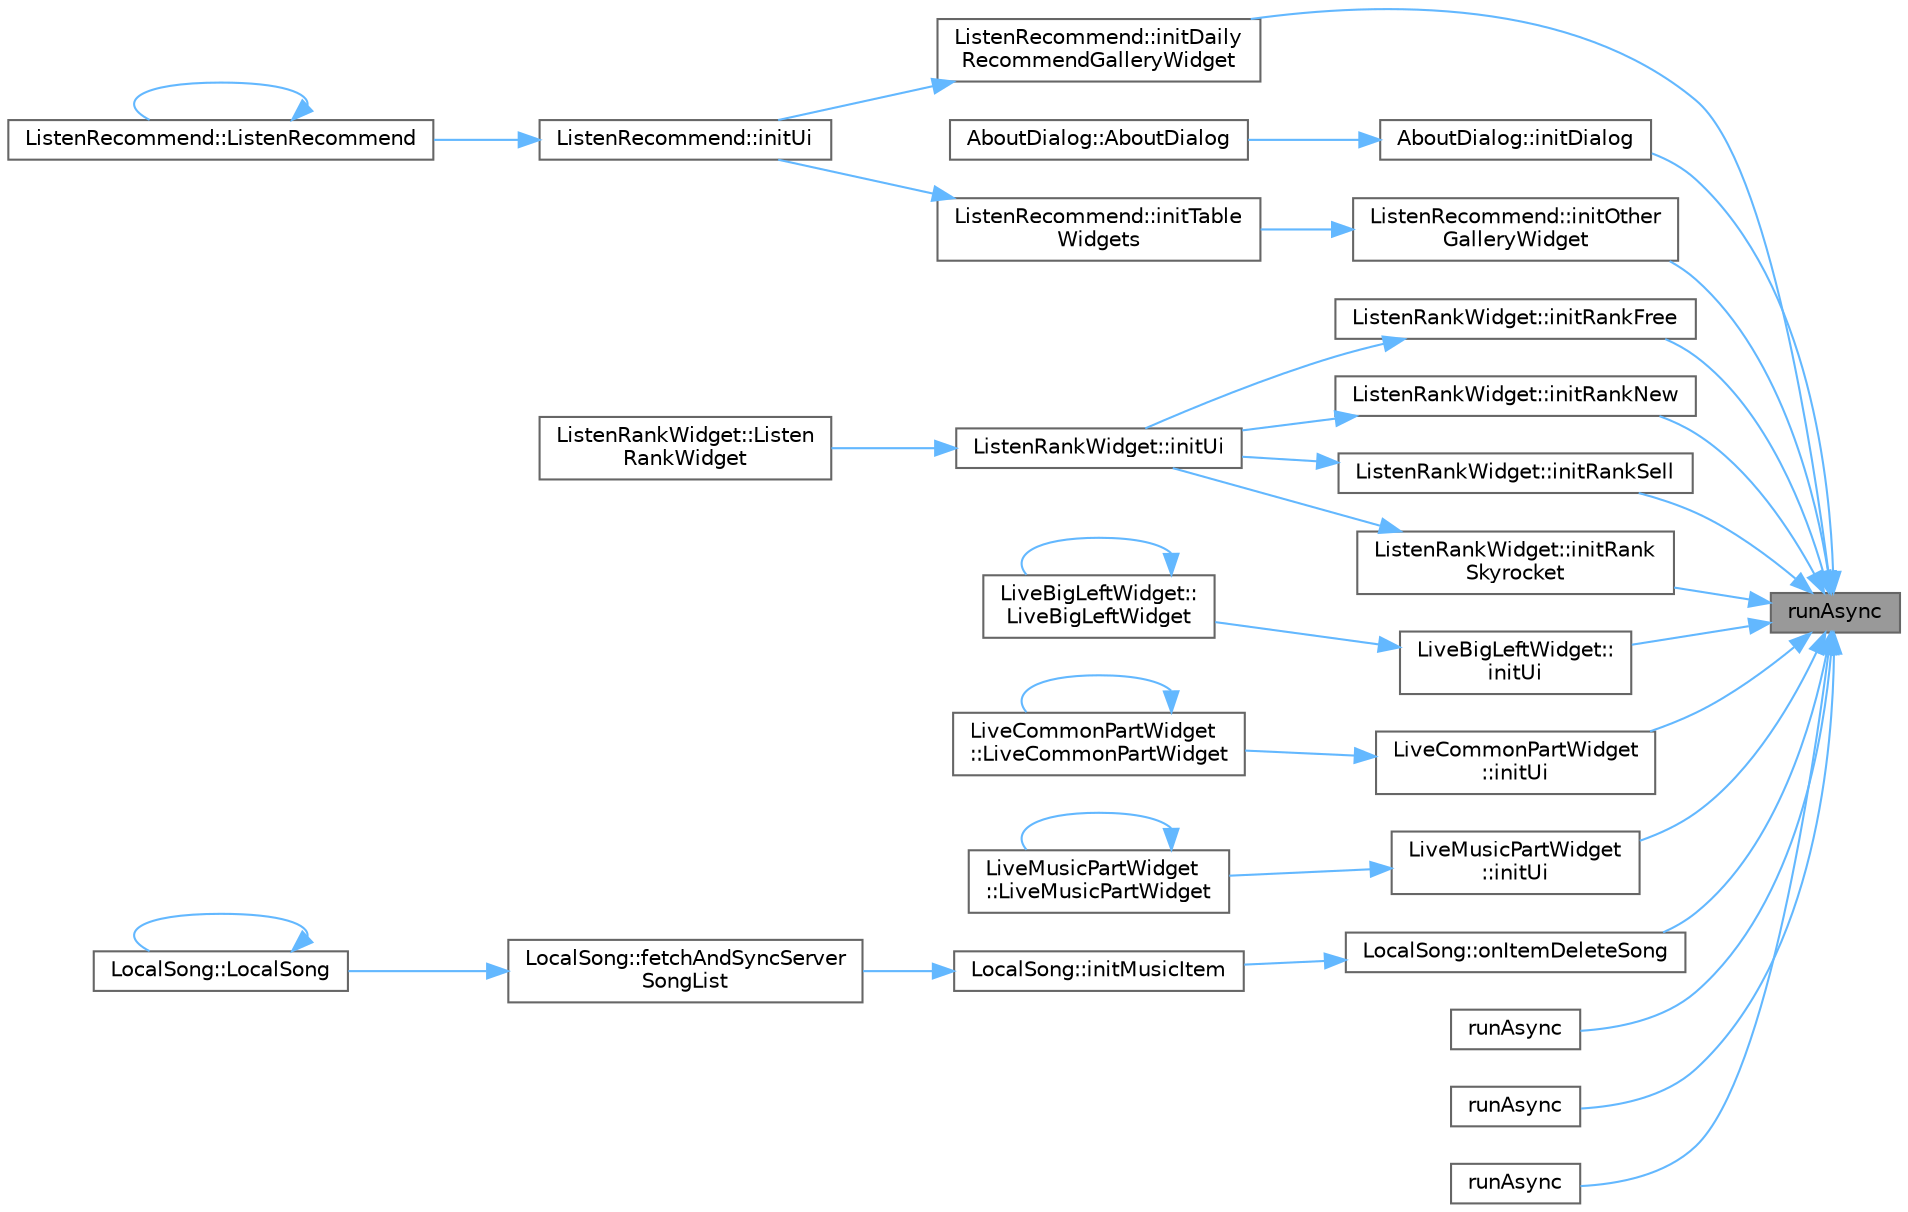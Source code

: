 digraph "runAsync"
{
 // LATEX_PDF_SIZE
  bgcolor="transparent";
  edge [fontname=Helvetica,fontsize=10,labelfontname=Helvetica,labelfontsize=10];
  node [fontname=Helvetica,fontsize=10,shape=box,height=0.2,width=0.4];
  rankdir="RL";
  Node1 [id="Node000001",label="runAsync",height=0.2,width=0.4,color="gray40", fillcolor="grey60", style="filled", fontcolor="black",tooltip="runAsync类似于 std::thread和std::invoke 函数参数可以是成员函数 操作符 可以是 lambda表达式 QFutureInterface<ResultType>&作为第一个参..."];
  Node1 -> Node2 [id="edge1_Node000001_Node000002",dir="back",color="steelblue1",style="solid",tooltip=" "];
  Node2 [id="Node000002",label="ListenRecommend::initDaily\lRecommendGalleryWidget",height=0.2,width=0.4,color="grey40", fillcolor="white", style="filled",URL="$class_listen_recommend.html#a72f993c574c50f5f5787728feedc9577",tooltip="初始化每日推荐画廊"];
  Node2 -> Node3 [id="edge2_Node000002_Node000003",dir="back",color="steelblue1",style="solid",tooltip=" "];
  Node3 [id="Node000003",label="ListenRecommend::initUi",height=0.2,width=0.4,color="grey40", fillcolor="white", style="filled",URL="$class_listen_recommend.html#afba6e95967cc3eb25fd518f7bde6ec04",tooltip="初始化界面"];
  Node3 -> Node4 [id="edge3_Node000003_Node000004",dir="back",color="steelblue1",style="solid",tooltip=" "];
  Node4 [id="Node000004",label="ListenRecommend::ListenRecommend",height=0.2,width=0.4,color="grey40", fillcolor="white", style="filled",URL="$class_listen_recommend.html#a921db3540ce943917c8fffc98a9df10f",tooltip="构造函数，初始化推荐界面"];
  Node4 -> Node4 [id="edge4_Node000004_Node000004",dir="back",color="steelblue1",style="solid",tooltip=" "];
  Node1 -> Node5 [id="edge5_Node000001_Node000005",dir="back",color="steelblue1",style="solid",tooltip=" "];
  Node5 [id="Node000005",label="AboutDialog::initDialog",height=0.2,width=0.4,color="grey40", fillcolor="white", style="filled",URL="$class_about_dialog.html#a589417f264bff3ae9919ac50f8f360a3",tooltip="初始化对话框布局"];
  Node5 -> Node6 [id="edge6_Node000005_Node000006",dir="back",color="steelblue1",style="solid",tooltip=" "];
  Node6 [id="Node000006",label="AboutDialog::AboutDialog",height=0.2,width=0.4,color="grey40", fillcolor="white", style="filled",URL="$class_about_dialog.html#a1a9553ce8ca226111b5822aa27d3a772",tooltip="构造函数，初始化关于对话框"];
  Node1 -> Node7 [id="edge7_Node000001_Node000007",dir="back",color="steelblue1",style="solid",tooltip=" "];
  Node7 [id="Node000007",label="ListenRecommend::initOther\lGalleryWidget",height=0.2,width=0.4,color="grey40", fillcolor="white", style="filled",URL="$class_listen_recommend.html#a95a991169c83590b1eb0132626c7ecb3",tooltip="初始化其他分类画廊"];
  Node7 -> Node8 [id="edge8_Node000007_Node000008",dir="back",color="steelblue1",style="solid",tooltip=" "];
  Node8 [id="Node000008",label="ListenRecommend::initTable\lWidgets",height=0.2,width=0.4,color="grey40", fillcolor="white", style="filled",URL="$class_listen_recommend.html#a9917a30d9178a4353dfb73248b253fac",tooltip="初始化表格控件"];
  Node8 -> Node3 [id="edge9_Node000008_Node000003",dir="back",color="steelblue1",style="solid",tooltip=" "];
  Node1 -> Node9 [id="edge10_Node000001_Node000009",dir="back",color="steelblue1",style="solid",tooltip=" "];
  Node9 [id="Node000009",label="ListenRankWidget::initRankFree",height=0.2,width=0.4,color="grey40", fillcolor="white", style="filled",URL="$class_listen_rank_widget.html#afad64274bfad0806bab43766d6b0707a",tooltip="初始化免费榜"];
  Node9 -> Node10 [id="edge11_Node000009_Node000010",dir="back",color="steelblue1",style="solid",tooltip=" "];
  Node10 [id="Node000010",label="ListenRankWidget::initUi",height=0.2,width=0.4,color="grey40", fillcolor="white", style="filled",URL="$class_listen_rank_widget.html#afba6e95967cc3eb25fd518f7bde6ec04",tooltip="初始化界面"];
  Node10 -> Node11 [id="edge12_Node000010_Node000011",dir="back",color="steelblue1",style="solid",tooltip=" "];
  Node11 [id="Node000011",label="ListenRankWidget::Listen\lRankWidget",height=0.2,width=0.4,color="grey40", fillcolor="white", style="filled",URL="$class_listen_rank_widget.html#a5f120e18156487e187f041c5027e71d0",tooltip="构造函数，初始化排行榜界面"];
  Node1 -> Node12 [id="edge13_Node000001_Node000012",dir="back",color="steelblue1",style="solid",tooltip=" "];
  Node12 [id="Node000012",label="ListenRankWidget::initRankNew",height=0.2,width=0.4,color="grey40", fillcolor="white", style="filled",URL="$class_listen_rank_widget.html#a7f7318234d9268703f60c5498776f919",tooltip="初始化新品榜"];
  Node12 -> Node10 [id="edge14_Node000012_Node000010",dir="back",color="steelblue1",style="solid",tooltip=" "];
  Node1 -> Node13 [id="edge15_Node000001_Node000013",dir="back",color="steelblue1",style="solid",tooltip=" "];
  Node13 [id="Node000013",label="ListenRankWidget::initRankSell",height=0.2,width=0.4,color="grey40", fillcolor="white", style="filled",URL="$class_listen_rank_widget.html#a9abe877eead4ba58684923e7c24d374c",tooltip="初始化热销榜"];
  Node13 -> Node10 [id="edge16_Node000013_Node000010",dir="back",color="steelblue1",style="solid",tooltip=" "];
  Node1 -> Node14 [id="edge17_Node000001_Node000014",dir="back",color="steelblue1",style="solid",tooltip=" "];
  Node14 [id="Node000014",label="ListenRankWidget::initRank\lSkyrocket",height=0.2,width=0.4,color="grey40", fillcolor="white", style="filled",URL="$class_listen_rank_widget.html#a0a55030b86d6871725fa7d6eb4d64c2c",tooltip="初始化飙升榜"];
  Node14 -> Node10 [id="edge18_Node000014_Node000010",dir="back",color="steelblue1",style="solid",tooltip=" "];
  Node1 -> Node15 [id="edge19_Node000001_Node000015",dir="back",color="steelblue1",style="solid",tooltip=" "];
  Node15 [id="Node000015",label="LiveBigLeftWidget::\linitUi",height=0.2,width=0.4,color="grey40", fillcolor="white", style="filled",URL="$class_live_big_left_widget.html#afba6e95967cc3eb25fd518f7bde6ec04",tooltip="初始化界面"];
  Node15 -> Node16 [id="edge20_Node000015_Node000016",dir="back",color="steelblue1",style="solid",tooltip=" "];
  Node16 [id="Node000016",label="LiveBigLeftWidget::\lLiveBigLeftWidget",height=0.2,width=0.4,color="grey40", fillcolor="white", style="filled",URL="$class_live_big_left_widget.html#a2b6f7f303f9c50e6b2c52139b9970d2a",tooltip="构造函数，初始化直播左侧大控件"];
  Node16 -> Node16 [id="edge21_Node000016_Node000016",dir="back",color="steelblue1",style="solid",tooltip=" "];
  Node1 -> Node17 [id="edge22_Node000001_Node000017",dir="back",color="steelblue1",style="solid",tooltip=" "];
  Node17 [id="Node000017",label="LiveCommonPartWidget\l::initUi",height=0.2,width=0.4,color="grey40", fillcolor="white", style="filled",URL="$class_live_common_part_widget.html#ac76e5fd0461eb6c984286d02b0c7ce8a",tooltip="初始化界面"];
  Node17 -> Node18 [id="edge23_Node000017_Node000018",dir="back",color="steelblue1",style="solid",tooltip=" "];
  Node18 [id="Node000018",label="LiveCommonPartWidget\l::LiveCommonPartWidget",height=0.2,width=0.4,color="grey40", fillcolor="white", style="filled",URL="$class_live_common_part_widget.html#aad2052a1f58172bbda7371e1c4343bba",tooltip="构造函数，初始化直播通用部分控件"];
  Node18 -> Node18 [id="edge24_Node000018_Node000018",dir="back",color="steelblue1",style="solid",tooltip=" "];
  Node1 -> Node19 [id="edge25_Node000001_Node000019",dir="back",color="steelblue1",style="solid",tooltip=" "];
  Node19 [id="Node000019",label="LiveMusicPartWidget\l::initUi",height=0.2,width=0.4,color="grey40", fillcolor="white", style="filled",URL="$class_live_music_part_widget.html#afba6e95967cc3eb25fd518f7bde6ec04",tooltip="初始化界面"];
  Node19 -> Node20 [id="edge26_Node000019_Node000020",dir="back",color="steelblue1",style="solid",tooltip=" "];
  Node20 [id="Node000020",label="LiveMusicPartWidget\l::LiveMusicPartWidget",height=0.2,width=0.4,color="grey40", fillcolor="white", style="filled",URL="$class_live_music_part_widget.html#ab6d38b6269b7cddd18128cc4aba028a4",tooltip="构造函数，初始化直播音乐部分控件"];
  Node20 -> Node20 [id="edge27_Node000020_Node000020",dir="back",color="steelblue1",style="solid",tooltip=" "];
  Node1 -> Node21 [id="edge28_Node000001_Node000021",dir="back",color="steelblue1",style="solid",tooltip=" "];
  Node21 [id="Node000021",label="LocalSong::onItemDeleteSong",height=0.2,width=0.4,color="grey40", fillcolor="white", style="filled",URL="$class_local_song.html#af5ddd758aac4d0083427a8eac26aebbd",tooltip="删除歌曲槽函数"];
  Node21 -> Node22 [id="edge29_Node000021_Node000022",dir="back",color="steelblue1",style="solid",tooltip=" "];
  Node22 [id="Node000022",label="LocalSong::initMusicItem",height=0.2,width=0.4,color="grey40", fillcolor="white", style="filled",URL="$class_local_song.html#a4c31fa17ce6a5cc8533d92486ed88966",tooltip="初始化音乐项"];
  Node22 -> Node23 [id="edge30_Node000022_Node000023",dir="back",color="steelblue1",style="solid",tooltip=" "];
  Node23 [id="Node000023",label="LocalSong::fetchAndSyncServer\lSongList",height=0.2,width=0.4,color="grey40", fillcolor="white", style="filled",URL="$class_local_song.html#a97a0739f99953381d5aecf97d7776609",tooltip="从服务器同步歌曲列表"];
  Node23 -> Node24 [id="edge31_Node000023_Node000024",dir="back",color="steelblue1",style="solid",tooltip=" "];
  Node24 [id="Node000024",label="LocalSong::LocalSong",height=0.2,width=0.4,color="grey40", fillcolor="white", style="filled",URL="$class_local_song.html#a9375f55dd6d49239d63d3c19eaef2237",tooltip="构造函数，初始化本地歌曲界面"];
  Node24 -> Node24 [id="edge32_Node000024_Node000024",dir="back",color="steelblue1",style="solid",tooltip=" "];
  Node1 -> Node25 [id="edge33_Node000001_Node000025",dir="back",color="steelblue1",style="solid",tooltip=" "];
  Node25 [id="Node000025",label="runAsync",height=0.2,width=0.4,color="grey40", fillcolor="white", style="filled",URL="$namespace_async.html#a8df4bf5e5ce227ba59fe605783c31608",tooltip="创建一个线程(QThread::InheritPriority)执行函数"];
  Node1 -> Node26 [id="edge34_Node000001_Node000026",dir="back",color="steelblue1",style="solid",tooltip=" "];
  Node26 [id="Node000026",label="runAsync",height=0.2,width=0.4,color="grey40", fillcolor="white", style="filled",URL="$namespace_async.html#a21f4d943ed1f10133ba729ea91b8adf6",tooltip="当结果准备好时调用槽函数。"];
  Node1 -> Node27 [id="edge35_Node000001_Node000027",dir="back",color="steelblue1",style="solid",tooltip=" "];
  Node27 [id="Node000027",label="runAsync",height=0.2,width=0.4,color="grey40", fillcolor="white", style="filled",URL="$namespace_async.html#ad5436d2eb1fc3fa3c6710b6aebb95f31",tooltip="在线程池中执行相应函数"];
}
